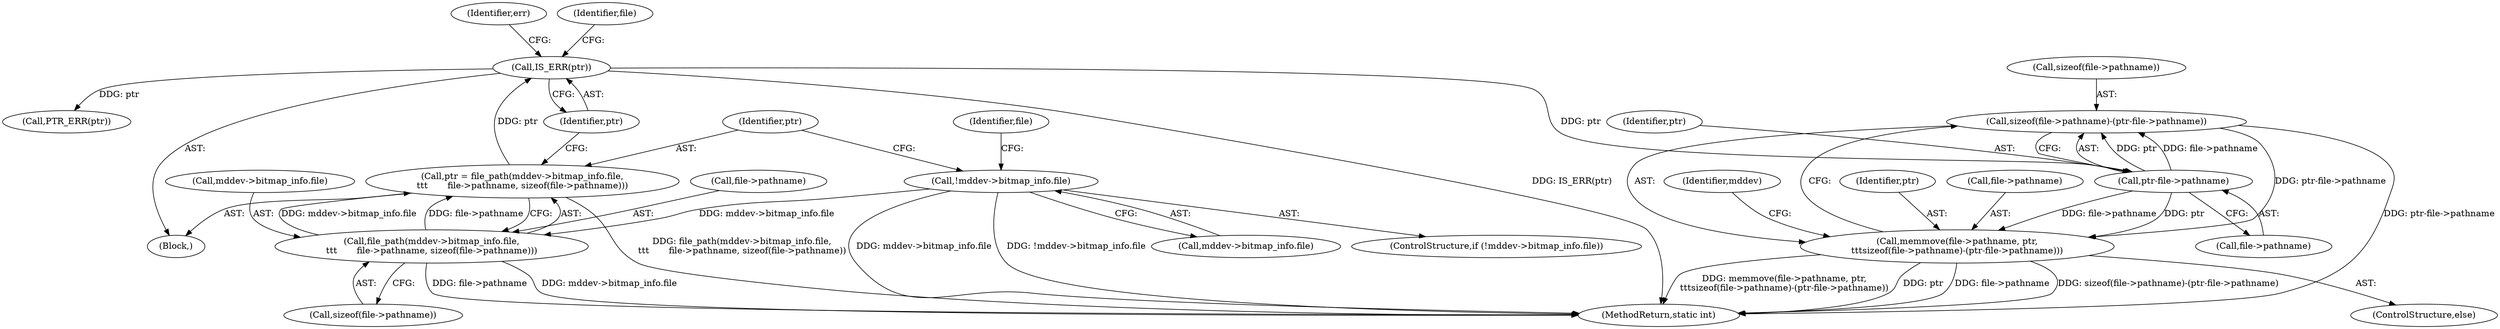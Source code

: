 digraph "0_linux_b6878d9e03043695dbf3fa1caa6dfc09db225b16@API" {
"1000177" [label="(Call,sizeof(file->pathname)-(ptr-file->pathname))"];
"1000182" [label="(Call,ptr-file->pathname)"];
"1000165" [label="(Call,IS_ERR(ptr))"];
"1000150" [label="(Call,ptr = file_path(mddev->bitmap_info.file,\n\t\t\t       file->pathname, sizeof(file->pathname)))"];
"1000152" [label="(Call,file_path(mddev->bitmap_info.file,\n\t\t\t       file->pathname, sizeof(file->pathname)))"];
"1000134" [label="(Call,!mddev->bitmap_info.file)"];
"1000172" [label="(Call,memmove(file->pathname, ptr,\n\t\t\tsizeof(file->pathname)-(ptr-file->pathname)))"];
"1000183" [label="(Identifier,ptr)"];
"1000153" [label="(Call,mddev->bitmap_info.file)"];
"1000168" [label="(Identifier,err)"];
"1000173" [label="(Call,file->pathname)"];
"1000161" [label="(Call,sizeof(file->pathname))"];
"1000135" [label="(Call,mddev->bitmap_info.file)"];
"1000176" [label="(Identifier,ptr)"];
"1000177" [label="(Call,sizeof(file->pathname)-(ptr-file->pathname))"];
"1000150" [label="(Call,ptr = file_path(mddev->bitmap_info.file,\n\t\t\t       file->pathname, sizeof(file->pathname)))"];
"1000151" [label="(Identifier,ptr)"];
"1000174" [label="(Identifier,file)"];
"1000169" [label="(Call,PTR_ERR(ptr))"];
"1000165" [label="(Call,IS_ERR(ptr))"];
"1000133" [label="(ControlStructure,if (!mddev->bitmap_info.file))"];
"1000134" [label="(Call,!mddev->bitmap_info.file)"];
"1000211" [label="(MethodReturn,static int)"];
"1000149" [label="(Block,)"];
"1000184" [label="(Call,file->pathname)"];
"1000152" [label="(Call,file_path(mddev->bitmap_info.file,\n\t\t\t       file->pathname, sizeof(file->pathname)))"];
"1000178" [label="(Call,sizeof(file->pathname))"];
"1000158" [label="(Call,file->pathname)"];
"1000171" [label="(ControlStructure,else)"];
"1000166" [label="(Identifier,ptr)"];
"1000143" [label="(Identifier,file)"];
"1000182" [label="(Call,ptr-file->pathname)"];
"1000190" [label="(Identifier,mddev)"];
"1000172" [label="(Call,memmove(file->pathname, ptr,\n\t\t\tsizeof(file->pathname)-(ptr-file->pathname)))"];
"1000177" -> "1000172"  [label="AST: "];
"1000177" -> "1000182"  [label="CFG: "];
"1000178" -> "1000177"  [label="AST: "];
"1000182" -> "1000177"  [label="AST: "];
"1000172" -> "1000177"  [label="CFG: "];
"1000177" -> "1000211"  [label="DDG: ptr-file->pathname"];
"1000177" -> "1000172"  [label="DDG: ptr-file->pathname"];
"1000182" -> "1000177"  [label="DDG: ptr"];
"1000182" -> "1000177"  [label="DDG: file->pathname"];
"1000182" -> "1000184"  [label="CFG: "];
"1000183" -> "1000182"  [label="AST: "];
"1000184" -> "1000182"  [label="AST: "];
"1000182" -> "1000172"  [label="DDG: file->pathname"];
"1000182" -> "1000172"  [label="DDG: ptr"];
"1000165" -> "1000182"  [label="DDG: ptr"];
"1000165" -> "1000149"  [label="AST: "];
"1000165" -> "1000166"  [label="CFG: "];
"1000166" -> "1000165"  [label="AST: "];
"1000168" -> "1000165"  [label="CFG: "];
"1000174" -> "1000165"  [label="CFG: "];
"1000165" -> "1000211"  [label="DDG: IS_ERR(ptr)"];
"1000150" -> "1000165"  [label="DDG: ptr"];
"1000165" -> "1000169"  [label="DDG: ptr"];
"1000150" -> "1000149"  [label="AST: "];
"1000150" -> "1000152"  [label="CFG: "];
"1000151" -> "1000150"  [label="AST: "];
"1000152" -> "1000150"  [label="AST: "];
"1000166" -> "1000150"  [label="CFG: "];
"1000150" -> "1000211"  [label="DDG: file_path(mddev->bitmap_info.file,\n\t\t\t       file->pathname, sizeof(file->pathname))"];
"1000152" -> "1000150"  [label="DDG: mddev->bitmap_info.file"];
"1000152" -> "1000150"  [label="DDG: file->pathname"];
"1000152" -> "1000161"  [label="CFG: "];
"1000153" -> "1000152"  [label="AST: "];
"1000158" -> "1000152"  [label="AST: "];
"1000161" -> "1000152"  [label="AST: "];
"1000152" -> "1000211"  [label="DDG: file->pathname"];
"1000152" -> "1000211"  [label="DDG: mddev->bitmap_info.file"];
"1000134" -> "1000152"  [label="DDG: mddev->bitmap_info.file"];
"1000134" -> "1000133"  [label="AST: "];
"1000134" -> "1000135"  [label="CFG: "];
"1000135" -> "1000134"  [label="AST: "];
"1000143" -> "1000134"  [label="CFG: "];
"1000151" -> "1000134"  [label="CFG: "];
"1000134" -> "1000211"  [label="DDG: !mddev->bitmap_info.file"];
"1000134" -> "1000211"  [label="DDG: mddev->bitmap_info.file"];
"1000172" -> "1000171"  [label="AST: "];
"1000173" -> "1000172"  [label="AST: "];
"1000176" -> "1000172"  [label="AST: "];
"1000190" -> "1000172"  [label="CFG: "];
"1000172" -> "1000211"  [label="DDG: memmove(file->pathname, ptr,\n\t\t\tsizeof(file->pathname)-(ptr-file->pathname))"];
"1000172" -> "1000211"  [label="DDG: ptr"];
"1000172" -> "1000211"  [label="DDG: file->pathname"];
"1000172" -> "1000211"  [label="DDG: sizeof(file->pathname)-(ptr-file->pathname)"];
}
